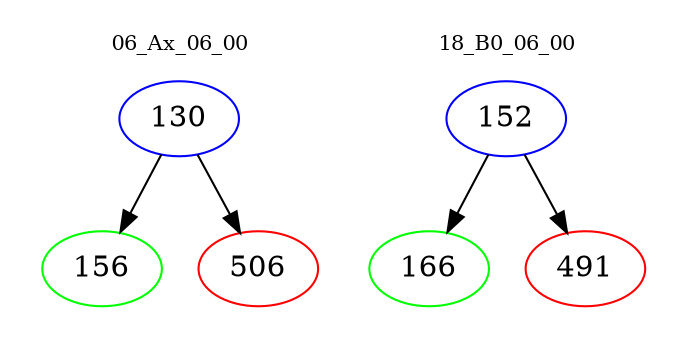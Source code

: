 digraph{
subgraph cluster_0 {
color = white
label = "06_Ax_06_00";
fontsize=10;
T0_130 [label="130", color="blue"]
T0_130 -> T0_156 [color="black"]
T0_156 [label="156", color="green"]
T0_130 -> T0_506 [color="black"]
T0_506 [label="506", color="red"]
}
subgraph cluster_1 {
color = white
label = "18_B0_06_00";
fontsize=10;
T1_152 [label="152", color="blue"]
T1_152 -> T1_166 [color="black"]
T1_166 [label="166", color="green"]
T1_152 -> T1_491 [color="black"]
T1_491 [label="491", color="red"]
}
}
